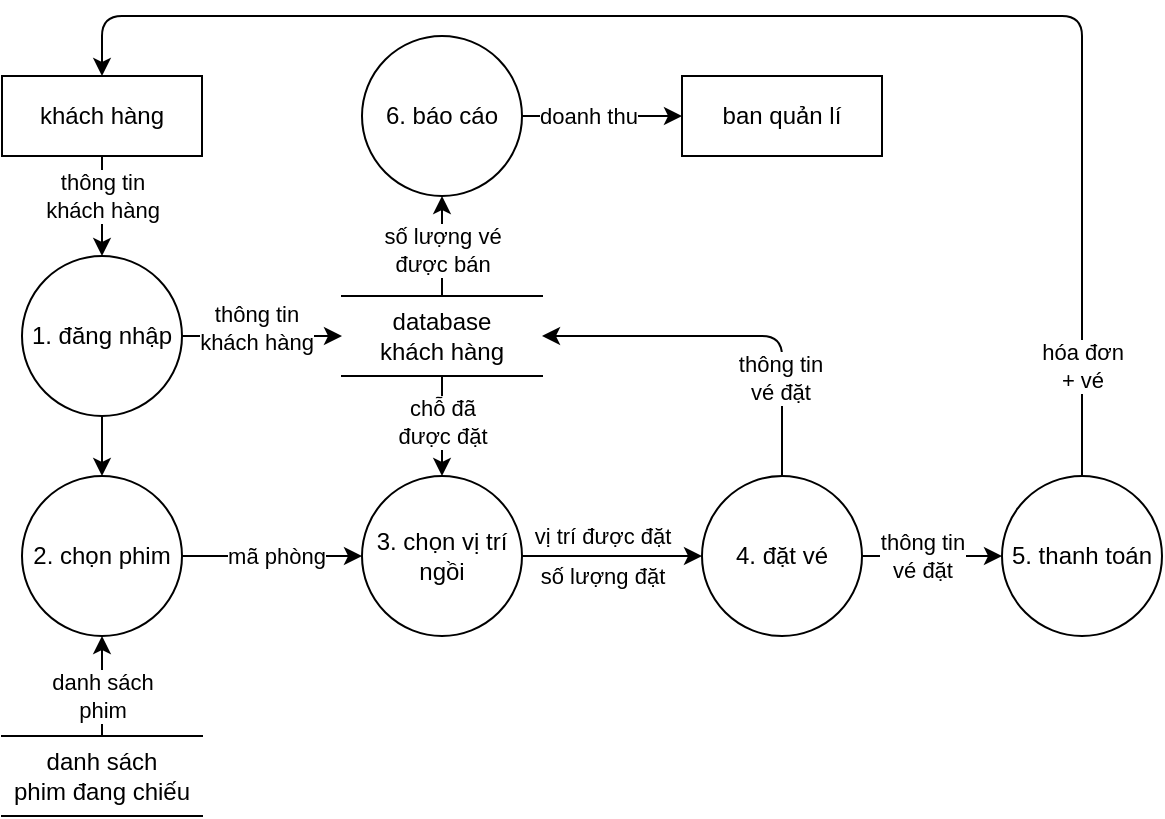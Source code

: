 <mxfile version="13.8.0" type="device"><diagram id="lgsZycVEtnvYlStmKVa_" name="Page-1"><mxGraphModel dx="688" dy="496" grid="1" gridSize="10" guides="1" tooltips="1" connect="1" arrows="1" fold="1" page="1" pageScale="1" pageWidth="850" pageHeight="1100" math="0" shadow="0"><root><mxCell id="0"/><mxCell id="1" parent="0"/><mxCell id="FguWDq-0JO9TJoqbvv4X-1" value="4. đặt vé" style="ellipse;whiteSpace=wrap;html=1;aspect=fixed;" parent="1" vertex="1"><mxGeometry x="550" y="320" width="80" height="80" as="geometry"/></mxCell><mxCell id="FguWDq-0JO9TJoqbvv4X-2" value="khách hàng" style="rounded=0;whiteSpace=wrap;html=1;" parent="1" vertex="1"><mxGeometry x="200" y="120" width="100" height="40" as="geometry"/></mxCell><mxCell id="FguWDq-0JO9TJoqbvv4X-3" value="" style="endArrow=classic;html=1;exitX=0.5;exitY=1;exitDx=0;exitDy=0;entryX=0.5;entryY=0;entryDx=0;entryDy=0;" parent="1" source="FguWDq-0JO9TJoqbvv4X-2" target="FguWDq-0JO9TJoqbvv4X-8" edge="1"><mxGeometry width="50" height="50" relative="1" as="geometry"><mxPoint x="430" y="350" as="sourcePoint"/><mxPoint x="250" y="210" as="targetPoint"/></mxGeometry></mxCell><mxCell id="FguWDq-0JO9TJoqbvv4X-6" value="thông tin&lt;br&gt;khách hàng" style="edgeLabel;html=1;align=center;verticalAlign=middle;resizable=0;points=[];" parent="FguWDq-0JO9TJoqbvv4X-3" vertex="1" connectable="0"><mxGeometry x="-0.5" y="-2" relative="1" as="geometry"><mxPoint x="2" y="7" as="offset"/></mxGeometry></mxCell><mxCell id="FguWDq-0JO9TJoqbvv4X-8" value="1. đăng nhập" style="ellipse;whiteSpace=wrap;html=1;aspect=fixed;" parent="1" vertex="1"><mxGeometry x="210" y="210" width="80" height="80" as="geometry"/></mxCell><mxCell id="FguWDq-0JO9TJoqbvv4X-11" value="database&lt;br&gt;khách hàng" style="shape=partialRectangle;whiteSpace=wrap;html=1;left=0;right=0;fillColor=none;shadow=0;" parent="1" vertex="1"><mxGeometry x="370" y="230" width="100" height="40" as="geometry"/></mxCell><mxCell id="FguWDq-0JO9TJoqbvv4X-12" value="danh sách&lt;br&gt;phim đang chiếu" style="shape=partialRectangle;whiteSpace=wrap;html=1;left=0;right=0;fillColor=none;shadow=0;" parent="1" vertex="1"><mxGeometry x="200" y="450" width="100" height="40" as="geometry"/></mxCell><mxCell id="FguWDq-0JO9TJoqbvv4X-13" value="" style="endArrow=classic;html=1;entryX=0;entryY=0.5;entryDx=0;entryDy=0;exitX=1;exitY=0.5;exitDx=0;exitDy=0;" parent="1" source="FguWDq-0JO9TJoqbvv4X-8" target="FguWDq-0JO9TJoqbvv4X-11" edge="1"><mxGeometry width="50" height="50" relative="1" as="geometry"><mxPoint x="290" y="290" as="sourcePoint"/><mxPoint x="440" y="320" as="targetPoint"/></mxGeometry></mxCell><mxCell id="FguWDq-0JO9TJoqbvv4X-14" value="thông tin&lt;br&gt;khách hàng" style="edgeLabel;html=1;align=center;verticalAlign=middle;resizable=0;points=[];" parent="FguWDq-0JO9TJoqbvv4X-13" vertex="1" connectable="0"><mxGeometry x="-0.4" y="2" relative="1" as="geometry"><mxPoint x="13" y="-2" as="offset"/></mxGeometry></mxCell><mxCell id="FguWDq-0JO9TJoqbvv4X-15" value="2. chọn phim" style="ellipse;whiteSpace=wrap;html=1;aspect=fixed;shadow=0;" parent="1" vertex="1"><mxGeometry x="210" y="320" width="80" height="80" as="geometry"/></mxCell><mxCell id="FguWDq-0JO9TJoqbvv4X-16" value="3. chọn vị trí&lt;br&gt;ngồi" style="ellipse;whiteSpace=wrap;html=1;aspect=fixed;shadow=0;" parent="1" vertex="1"><mxGeometry x="380" y="320" width="80" height="80" as="geometry"/></mxCell><mxCell id="FguWDq-0JO9TJoqbvv4X-17" value="" style="endArrow=classic;html=1;exitX=0.5;exitY=1;exitDx=0;exitDy=0;entryX=0.5;entryY=0;entryDx=0;entryDy=0;" parent="1" source="FguWDq-0JO9TJoqbvv4X-8" target="FguWDq-0JO9TJoqbvv4X-15" edge="1"><mxGeometry width="50" height="50" relative="1" as="geometry"><mxPoint x="340" y="340" as="sourcePoint"/><mxPoint x="390" y="290" as="targetPoint"/></mxGeometry></mxCell><mxCell id="FguWDq-0JO9TJoqbvv4X-18" value="" style="endArrow=classic;html=1;exitX=0.5;exitY=0;exitDx=0;exitDy=0;entryX=0.5;entryY=1;entryDx=0;entryDy=0;" parent="1" source="FguWDq-0JO9TJoqbvv4X-12" target="FguWDq-0JO9TJoqbvv4X-15" edge="1"><mxGeometry width="50" height="50" relative="1" as="geometry"><mxPoint x="330" y="340" as="sourcePoint"/><mxPoint x="280" y="410" as="targetPoint"/></mxGeometry></mxCell><mxCell id="FguWDq-0JO9TJoqbvv4X-19" value="danh sách&lt;br&gt;phim" style="edgeLabel;html=1;align=center;verticalAlign=middle;resizable=0;points=[];" parent="FguWDq-0JO9TJoqbvv4X-18" vertex="1" connectable="0"><mxGeometry x="0.28" y="-2" relative="1" as="geometry"><mxPoint x="-2" y="12" as="offset"/></mxGeometry></mxCell><mxCell id="FguWDq-0JO9TJoqbvv4X-20" value="" style="endArrow=classic;html=1;exitX=1;exitY=0.5;exitDx=0;exitDy=0;" parent="1" source="FguWDq-0JO9TJoqbvv4X-15" target="FguWDq-0JO9TJoqbvv4X-16" edge="1"><mxGeometry width="50" height="50" relative="1" as="geometry"><mxPoint x="330" y="340" as="sourcePoint"/><mxPoint x="380" y="290" as="targetPoint"/></mxGeometry></mxCell><mxCell id="FguWDq-0JO9TJoqbvv4X-21" value="mã phòng" style="edgeLabel;html=1;align=center;verticalAlign=middle;resizable=0;points=[];" parent="FguWDq-0JO9TJoqbvv4X-20" vertex="1" connectable="0"><mxGeometry x="-0.26" y="1" relative="1" as="geometry"><mxPoint x="13" y="1" as="offset"/></mxGeometry></mxCell><mxCell id="FguWDq-0JO9TJoqbvv4X-22" value="" style="endArrow=classic;html=1;exitX=0.5;exitY=1;exitDx=0;exitDy=0;entryX=0.5;entryY=0;entryDx=0;entryDy=0;" parent="1" source="FguWDq-0JO9TJoqbvv4X-11" target="FguWDq-0JO9TJoqbvv4X-16" edge="1"><mxGeometry width="50" height="50" relative="1" as="geometry"><mxPoint x="330" y="330" as="sourcePoint"/><mxPoint x="380" y="280" as="targetPoint"/></mxGeometry></mxCell><mxCell id="FguWDq-0JO9TJoqbvv4X-23" value="chỗ đã&lt;br&gt;được đặt" style="edgeLabel;html=1;align=center;verticalAlign=middle;resizable=0;points=[];" parent="FguWDq-0JO9TJoqbvv4X-22" vertex="1" connectable="0"><mxGeometry x="0.433" y="-1" relative="1" as="geometry"><mxPoint x="1" y="-13" as="offset"/></mxGeometry></mxCell><mxCell id="FguWDq-0JO9TJoqbvv4X-24" value="" style="endArrow=classic;html=1;exitX=1;exitY=0.5;exitDx=0;exitDy=0;entryX=0;entryY=0.5;entryDx=0;entryDy=0;" parent="1" source="FguWDq-0JO9TJoqbvv4X-16" target="FguWDq-0JO9TJoqbvv4X-1" edge="1"><mxGeometry width="50" height="50" relative="1" as="geometry"><mxPoint x="330" y="320" as="sourcePoint"/><mxPoint x="550" y="360" as="targetPoint"/></mxGeometry></mxCell><mxCell id="FguWDq-0JO9TJoqbvv4X-25" value="vị trí được đặt" style="edgeLabel;html=1;align=center;verticalAlign=middle;resizable=0;points=[];" parent="FguWDq-0JO9TJoqbvv4X-24" vertex="1" connectable="0"><mxGeometry x="-0.4" y="-1" relative="1" as="geometry"><mxPoint x="13" y="-11" as="offset"/></mxGeometry></mxCell><mxCell id="FguWDq-0JO9TJoqbvv4X-26" value="số lượng đặt" style="edgeLabel;html=1;align=center;verticalAlign=middle;resizable=0;points=[];" parent="FguWDq-0JO9TJoqbvv4X-24" vertex="1" connectable="0"><mxGeometry x="-0.58" y="-2" relative="1" as="geometry"><mxPoint x="21" y="8" as="offset"/></mxGeometry></mxCell><mxCell id="FguWDq-0JO9TJoqbvv4X-27" value="" style="endArrow=classic;html=1;exitX=0.5;exitY=0;exitDx=0;exitDy=0;entryX=1;entryY=0.5;entryDx=0;entryDy=0;edgeStyle=orthogonalEdgeStyle;" parent="1" source="FguWDq-0JO9TJoqbvv4X-1" target="FguWDq-0JO9TJoqbvv4X-11" edge="1"><mxGeometry width="50" height="50" relative="1" as="geometry"><mxPoint x="330" y="320" as="sourcePoint"/><mxPoint x="380" y="270" as="targetPoint"/></mxGeometry></mxCell><mxCell id="FguWDq-0JO9TJoqbvv4X-28" value="thông tin&lt;br&gt;vé đặt" style="edgeLabel;html=1;align=center;verticalAlign=middle;resizable=0;points=[];" parent="FguWDq-0JO9TJoqbvv4X-27" vertex="1" connectable="0"><mxGeometry x="-0.486" y="1" relative="1" as="geometry"><mxPoint as="offset"/></mxGeometry></mxCell><mxCell id="FguWDq-0JO9TJoqbvv4X-29" value="6. báo cáo" style="ellipse;whiteSpace=wrap;html=1;aspect=fixed;shadow=0;" parent="1" vertex="1"><mxGeometry x="380" y="100" width="80" height="80" as="geometry"/></mxCell><mxCell id="FguWDq-0JO9TJoqbvv4X-30" value="" style="endArrow=classic;html=1;exitX=0.5;exitY=0;exitDx=0;exitDy=0;entryX=0.5;entryY=1;entryDx=0;entryDy=0;" parent="1" source="FguWDq-0JO9TJoqbvv4X-11" target="FguWDq-0JO9TJoqbvv4X-29" edge="1"><mxGeometry width="50" height="50" relative="1" as="geometry"><mxPoint x="330" y="330" as="sourcePoint"/><mxPoint x="380" y="280" as="targetPoint"/></mxGeometry></mxCell><mxCell id="FguWDq-0JO9TJoqbvv4X-31" value="số lượng vé&lt;br&gt;được bán" style="edgeLabel;html=1;align=center;verticalAlign=middle;resizable=0;points=[];" parent="FguWDq-0JO9TJoqbvv4X-30" vertex="1" connectable="0"><mxGeometry x="0.367" y="-2" relative="1" as="geometry"><mxPoint x="-2" y="11" as="offset"/></mxGeometry></mxCell><mxCell id="FguWDq-0JO9TJoqbvv4X-32" value="ban quản lí" style="rounded=0;whiteSpace=wrap;html=1;shadow=0;" parent="1" vertex="1"><mxGeometry x="540" y="120" width="100" height="40" as="geometry"/></mxCell><mxCell id="FguWDq-0JO9TJoqbvv4X-33" value="" style="endArrow=classic;html=1;exitX=1;exitY=0.5;exitDx=0;exitDy=0;entryX=0;entryY=0.5;entryDx=0;entryDy=0;" parent="1" source="FguWDq-0JO9TJoqbvv4X-29" target="FguWDq-0JO9TJoqbvv4X-32" edge="1"><mxGeometry width="50" height="50" relative="1" as="geometry"><mxPoint x="330" y="330" as="sourcePoint"/><mxPoint x="380" y="280" as="targetPoint"/></mxGeometry></mxCell><mxCell id="FguWDq-0JO9TJoqbvv4X-34" value="doanh thu" style="edgeLabel;html=1;align=center;verticalAlign=middle;resizable=0;points=[];" parent="FguWDq-0JO9TJoqbvv4X-33" vertex="1" connectable="0"><mxGeometry x="-0.3" y="-2" relative="1" as="geometry"><mxPoint x="5" y="-2" as="offset"/></mxGeometry></mxCell><mxCell id="TxkqcOJ9O36IBCkNUX3O-2" value="5. thanh toán" style="ellipse;whiteSpace=wrap;html=1;aspect=fixed;" vertex="1" parent="1"><mxGeometry x="700" y="320" width="80" height="80" as="geometry"/></mxCell><mxCell id="TxkqcOJ9O36IBCkNUX3O-3" value="" style="endArrow=classic;html=1;exitX=1;exitY=0.5;exitDx=0;exitDy=0;entryX=0;entryY=0.5;entryDx=0;entryDy=0;" edge="1" parent="1" source="FguWDq-0JO9TJoqbvv4X-1" target="TxkqcOJ9O36IBCkNUX3O-2"><mxGeometry width="50" height="50" relative="1" as="geometry"><mxPoint x="330" y="370" as="sourcePoint"/><mxPoint x="380" y="320" as="targetPoint"/></mxGeometry></mxCell><mxCell id="TxkqcOJ9O36IBCkNUX3O-5" value="thông tin&lt;br&gt;vé đặt" style="edgeLabel;html=1;align=center;verticalAlign=middle;resizable=0;points=[];" vertex="1" connectable="0" parent="TxkqcOJ9O36IBCkNUX3O-3"><mxGeometry x="-0.5" y="-2" relative="1" as="geometry"><mxPoint x="12" y="-2" as="offset"/></mxGeometry></mxCell><mxCell id="TxkqcOJ9O36IBCkNUX3O-6" value="" style="endArrow=classic;html=1;exitX=0.5;exitY=0;exitDx=0;exitDy=0;entryX=0.5;entryY=0;entryDx=0;entryDy=0;edgeStyle=orthogonalEdgeStyle;" edge="1" parent="1" source="TxkqcOJ9O36IBCkNUX3O-2" target="FguWDq-0JO9TJoqbvv4X-2"><mxGeometry width="50" height="50" relative="1" as="geometry"><mxPoint x="400" y="260" as="sourcePoint"/><mxPoint x="450" y="210" as="targetPoint"/><Array as="points"><mxPoint x="740" y="90"/><mxPoint x="250" y="90"/></Array></mxGeometry></mxCell><mxCell id="TxkqcOJ9O36IBCkNUX3O-7" value="hóa đơn&lt;br&gt;+ vé" style="edgeLabel;html=1;align=center;verticalAlign=middle;resizable=0;points=[];" vertex="1" connectable="0" parent="TxkqcOJ9O36IBCkNUX3O-6"><mxGeometry x="-0.853" y="-1" relative="1" as="geometry"><mxPoint x="-1" as="offset"/></mxGeometry></mxCell></root></mxGraphModel></diagram></mxfile>